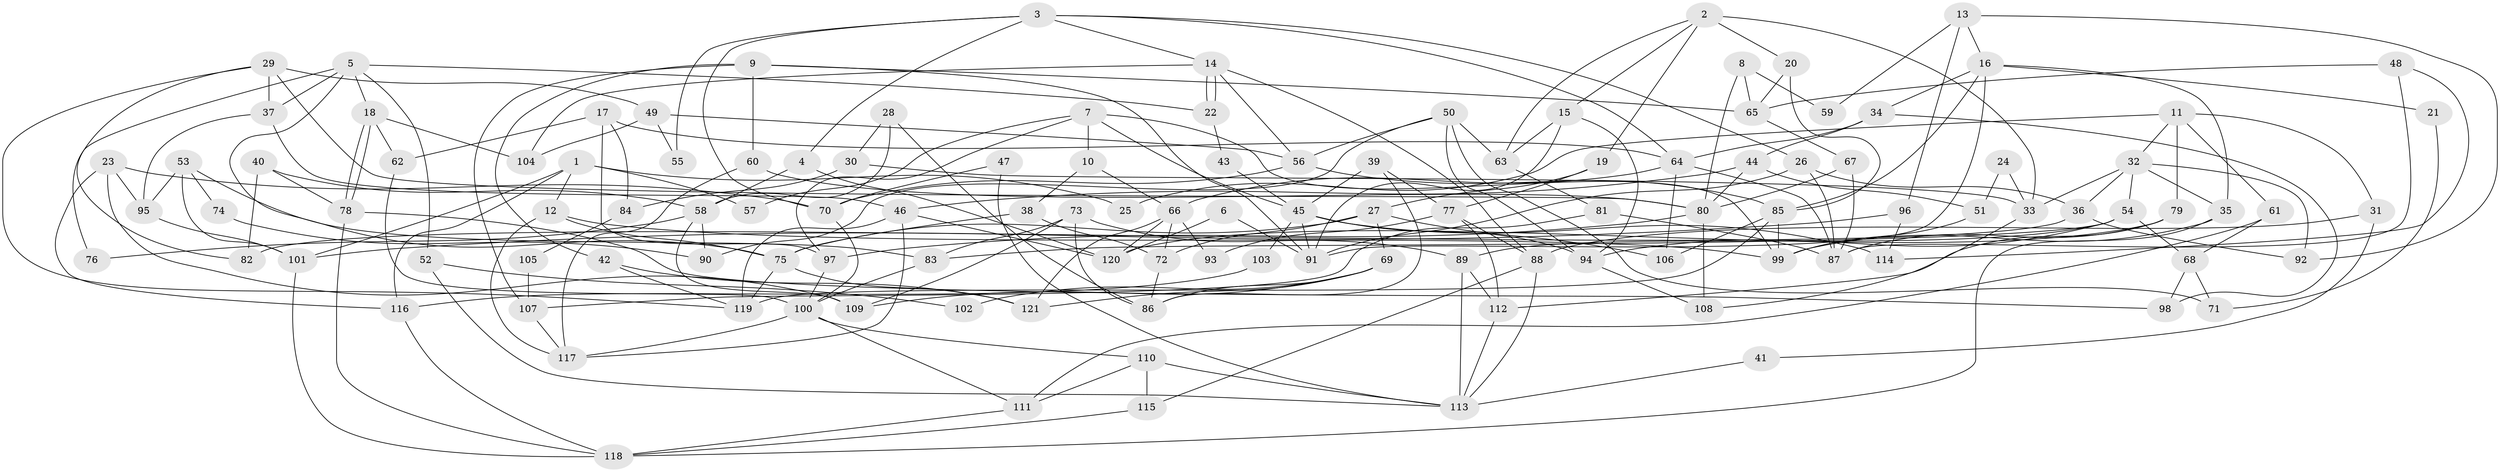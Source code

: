 // coarse degree distribution, {15: 0.03333333333333333, 6: 0.18333333333333332, 11: 0.016666666666666666, 7: 0.1, 2: 0.15, 3: 0.15, 9: 0.08333333333333333, 4: 0.16666666666666666, 12: 0.016666666666666666, 8: 0.03333333333333333, 5: 0.05, 10: 0.016666666666666666}
// Generated by graph-tools (version 1.1) at 2025/18/03/04/25 18:18:38]
// undirected, 121 vertices, 242 edges
graph export_dot {
graph [start="1"]
  node [color=gray90,style=filled];
  1;
  2;
  3;
  4;
  5;
  6;
  7;
  8;
  9;
  10;
  11;
  12;
  13;
  14;
  15;
  16;
  17;
  18;
  19;
  20;
  21;
  22;
  23;
  24;
  25;
  26;
  27;
  28;
  29;
  30;
  31;
  32;
  33;
  34;
  35;
  36;
  37;
  38;
  39;
  40;
  41;
  42;
  43;
  44;
  45;
  46;
  47;
  48;
  49;
  50;
  51;
  52;
  53;
  54;
  55;
  56;
  57;
  58;
  59;
  60;
  61;
  62;
  63;
  64;
  65;
  66;
  67;
  68;
  69;
  70;
  71;
  72;
  73;
  74;
  75;
  76;
  77;
  78;
  79;
  80;
  81;
  82;
  83;
  84;
  85;
  86;
  87;
  88;
  89;
  90;
  91;
  92;
  93;
  94;
  95;
  96;
  97;
  98;
  99;
  100;
  101;
  102;
  103;
  104;
  105;
  106;
  107;
  108;
  109;
  110;
  111;
  112;
  113;
  114;
  115;
  116;
  117;
  118;
  119;
  120;
  121;
  1 -- 12;
  1 -- 101;
  1 -- 25;
  1 -- 57;
  1 -- 116;
  2 -- 15;
  2 -- 19;
  2 -- 20;
  2 -- 33;
  2 -- 63;
  3 -- 64;
  3 -- 14;
  3 -- 4;
  3 -- 26;
  3 -- 55;
  3 -- 70;
  4 -- 120;
  4 -- 58;
  5 -- 75;
  5 -- 18;
  5 -- 22;
  5 -- 37;
  5 -- 52;
  5 -- 76;
  6 -- 120;
  6 -- 91;
  7 -- 97;
  7 -- 99;
  7 -- 10;
  7 -- 45;
  7 -- 57;
  8 -- 65;
  8 -- 80;
  8 -- 59;
  9 -- 42;
  9 -- 60;
  9 -- 65;
  9 -- 91;
  9 -- 107;
  10 -- 38;
  10 -- 66;
  11 -- 79;
  11 -- 32;
  11 -- 25;
  11 -- 31;
  11 -- 61;
  12 -- 75;
  12 -- 117;
  12 -- 99;
  13 -- 16;
  13 -- 92;
  13 -- 59;
  13 -- 96;
  14 -- 22;
  14 -- 22;
  14 -- 56;
  14 -- 88;
  14 -- 104;
  15 -- 91;
  15 -- 94;
  15 -- 63;
  16 -- 85;
  16 -- 35;
  16 -- 21;
  16 -- 34;
  16 -- 91;
  17 -- 97;
  17 -- 64;
  17 -- 62;
  17 -- 84;
  18 -- 78;
  18 -- 78;
  18 -- 62;
  18 -- 104;
  19 -- 27;
  19 -- 77;
  20 -- 85;
  20 -- 65;
  21 -- 71;
  22 -- 43;
  23 -- 95;
  23 -- 70;
  23 -- 109;
  23 -- 116;
  24 -- 33;
  24 -- 51;
  26 -- 91;
  26 -- 36;
  26 -- 87;
  27 -- 75;
  27 -- 69;
  27 -- 72;
  27 -- 106;
  28 -- 58;
  28 -- 86;
  28 -- 30;
  29 -- 49;
  29 -- 37;
  29 -- 80;
  29 -- 82;
  29 -- 119;
  30 -- 33;
  30 -- 84;
  31 -- 88;
  31 -- 41;
  32 -- 35;
  32 -- 36;
  32 -- 33;
  32 -- 54;
  32 -- 92;
  33 -- 108;
  34 -- 64;
  34 -- 44;
  34 -- 98;
  35 -- 99;
  35 -- 118;
  36 -- 82;
  36 -- 92;
  37 -- 46;
  37 -- 95;
  38 -- 72;
  38 -- 75;
  39 -- 77;
  39 -- 45;
  39 -- 86;
  40 -- 78;
  40 -- 58;
  40 -- 82;
  41 -- 113;
  42 -- 121;
  42 -- 119;
  43 -- 45;
  44 -- 80;
  44 -- 46;
  44 -- 51;
  45 -- 91;
  45 -- 94;
  45 -- 103;
  45 -- 114;
  46 -- 117;
  46 -- 119;
  46 -- 120;
  47 -- 70;
  47 -- 113;
  48 -- 114;
  48 -- 65;
  48 -- 87;
  49 -- 56;
  49 -- 104;
  49 -- 55;
  50 -- 63;
  50 -- 94;
  50 -- 56;
  50 -- 71;
  50 -- 90;
  51 -- 99;
  52 -- 113;
  52 -- 102;
  53 -- 95;
  53 -- 83;
  53 -- 74;
  53 -- 101;
  54 -- 94;
  54 -- 68;
  54 -- 83;
  54 -- 89;
  56 -- 85;
  56 -- 70;
  58 -- 109;
  58 -- 76;
  58 -- 90;
  60 -- 117;
  60 -- 80;
  61 -- 68;
  61 -- 111;
  62 -- 100;
  63 -- 81;
  64 -- 66;
  64 -- 87;
  64 -- 106;
  65 -- 67;
  66 -- 120;
  66 -- 72;
  66 -- 93;
  66 -- 121;
  67 -- 87;
  67 -- 80;
  68 -- 98;
  68 -- 71;
  69 -- 86;
  69 -- 109;
  69 -- 102;
  69 -- 121;
  70 -- 100;
  72 -- 86;
  73 -- 89;
  73 -- 86;
  73 -- 83;
  73 -- 109;
  74 -- 90;
  75 -- 119;
  75 -- 121;
  77 -- 112;
  77 -- 88;
  77 -- 93;
  78 -- 118;
  78 -- 98;
  79 -- 87;
  79 -- 112;
  79 -- 120;
  80 -- 97;
  80 -- 108;
  81 -- 87;
  81 -- 107;
  83 -- 100;
  84 -- 105;
  85 -- 119;
  85 -- 106;
  85 -- 99;
  88 -- 115;
  88 -- 113;
  89 -- 113;
  89 -- 112;
  94 -- 108;
  95 -- 101;
  96 -- 101;
  96 -- 114;
  97 -- 100;
  100 -- 110;
  100 -- 111;
  100 -- 117;
  101 -- 118;
  103 -- 116;
  105 -- 107;
  107 -- 117;
  110 -- 111;
  110 -- 113;
  110 -- 115;
  111 -- 118;
  112 -- 113;
  115 -- 118;
  116 -- 118;
}
